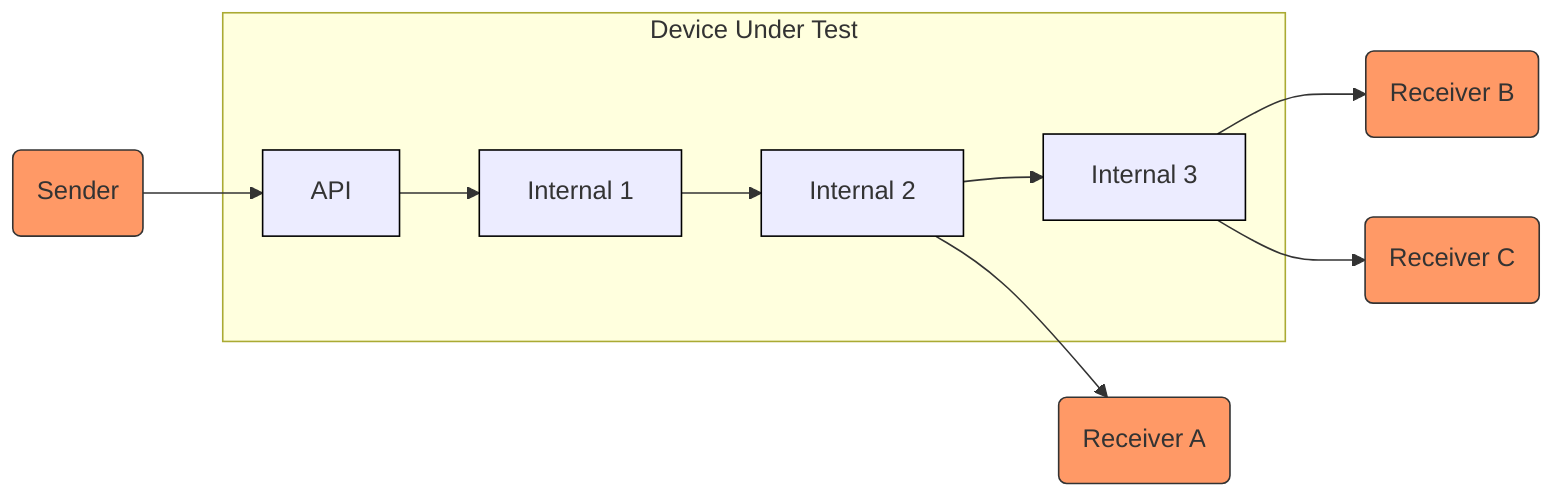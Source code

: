 graph LR
    subgraph Device Under Test
        API[API] --> Internal-1[Internal 1] --> Internal-2[Internal 2] --> Internal-3[Internal 3]
    end
    Sender(Sender) --> API
    Internal-2 --> Receiver-A(Receiver A)
    Internal-3 --> Receiver-B(Receiver B)
    Internal-3 --> Receiver-C(Receiver C)
    classDef internal stroke:#000;
    class API,Internal-1,Internal-2,Internal-3 internal;
    classDef external fill:#f96,stroke:#333;
    class Sender,Receiver-A,Receiver-B,Receiver-C external;